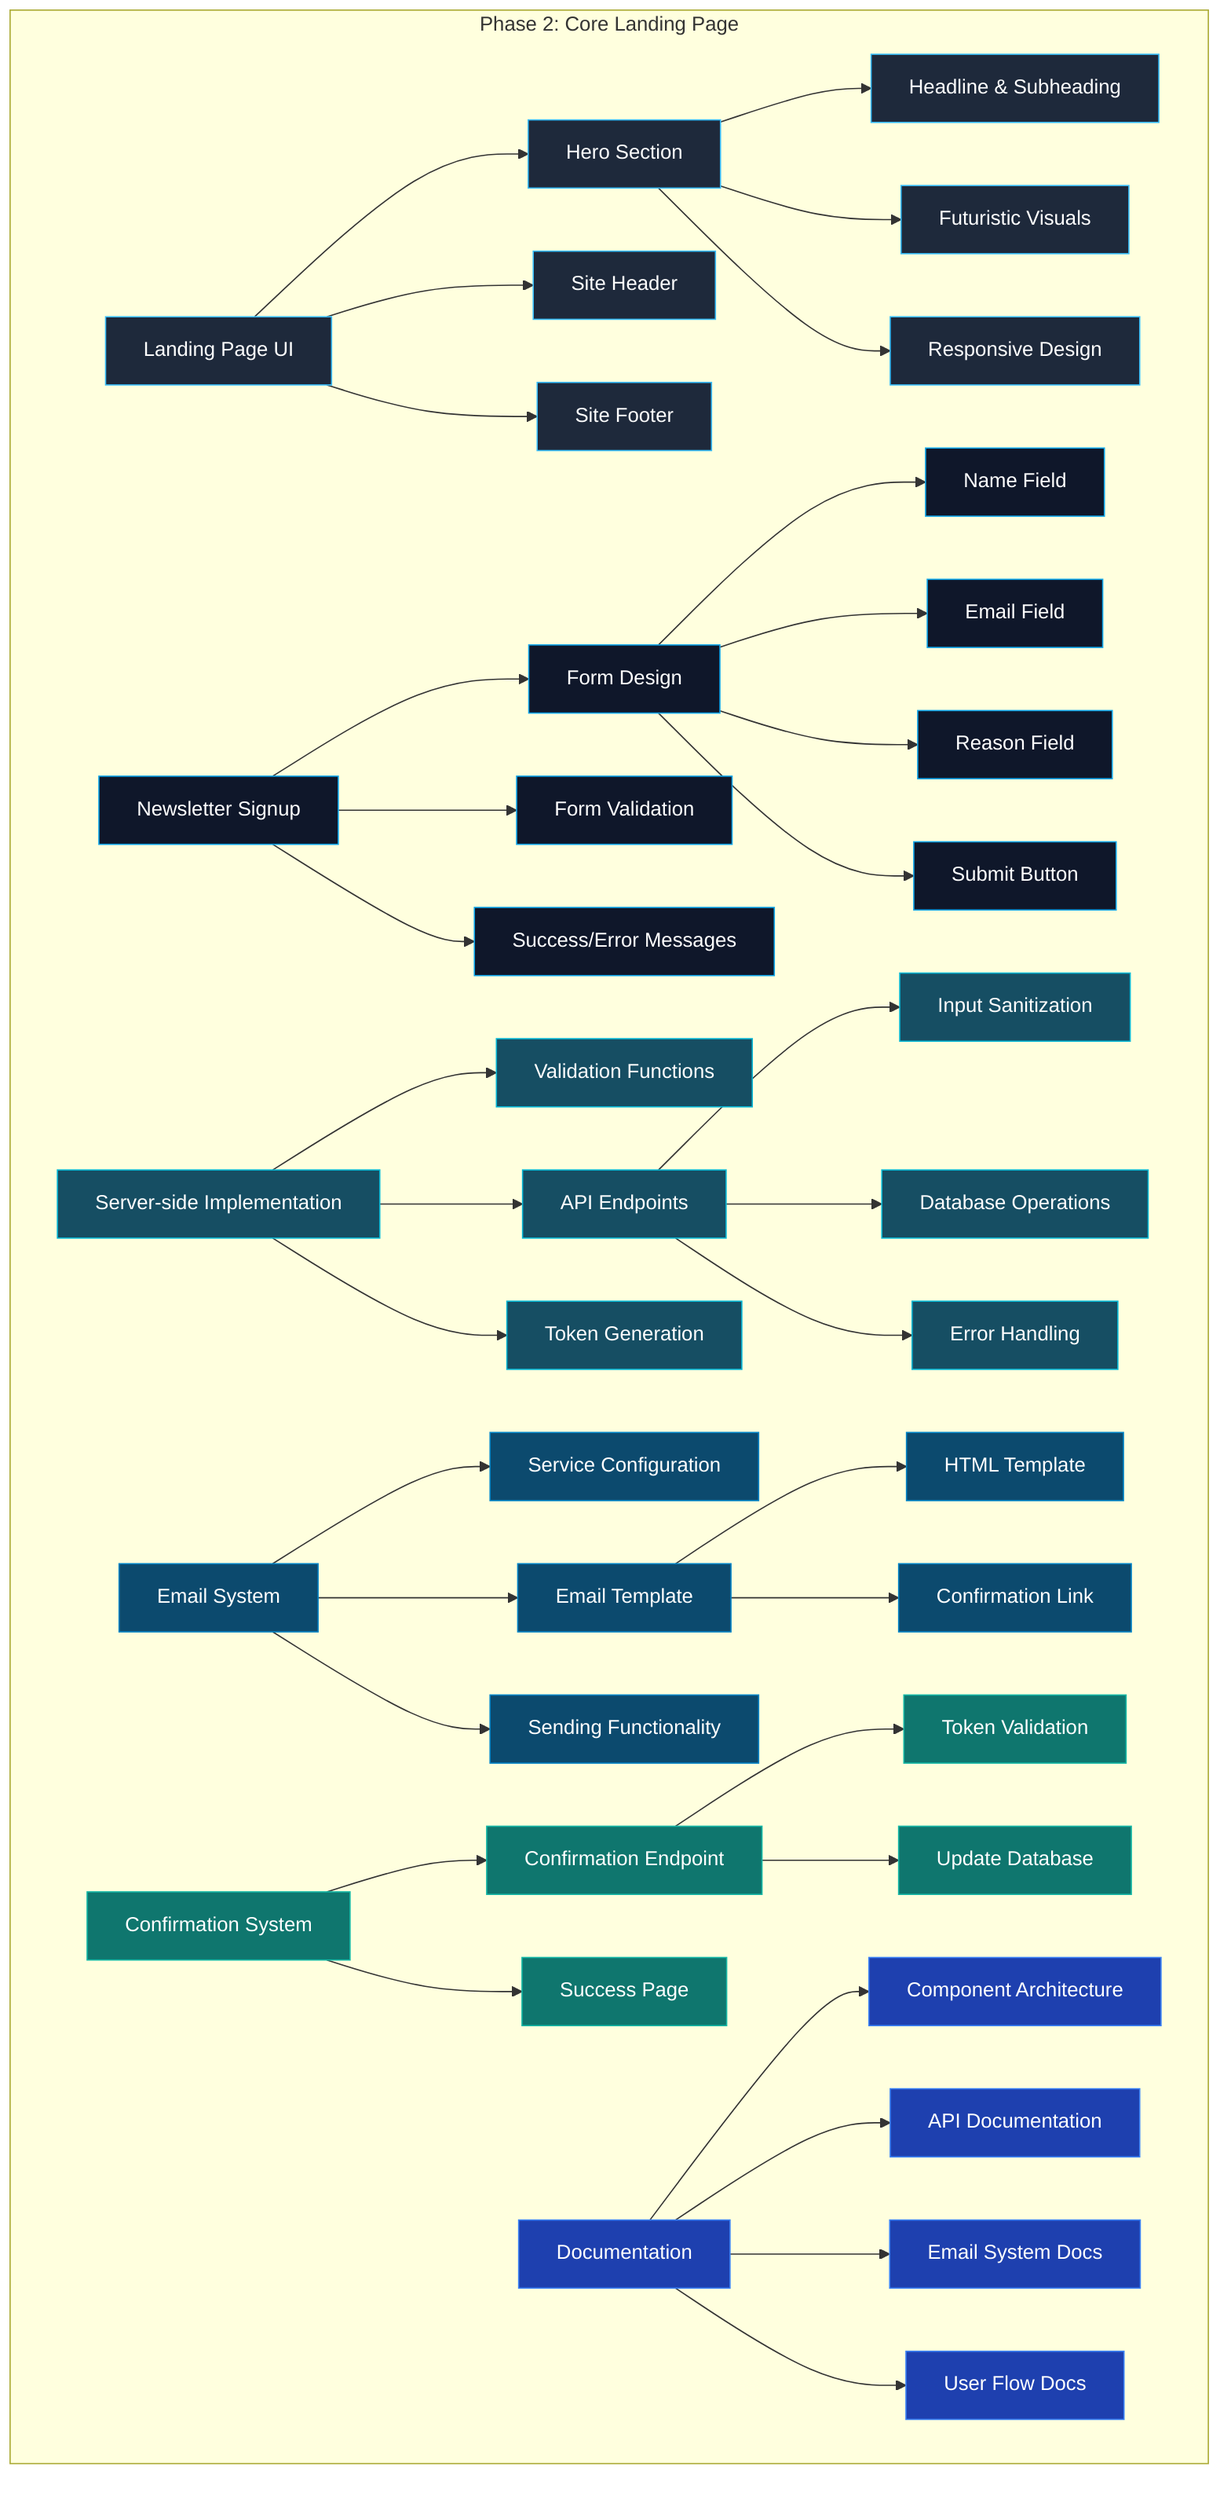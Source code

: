 flowchart TB
    subgraph "Phase 2: Core Landing Page"
        %% Landing Page UI
        A[Landing Page UI] --> B[Hero Section]
        A --> C[Site Header]
        A --> D[Site Footer]
        B --> B1[Headline & Subheading]
        B --> B2[Futuristic Visuals]
        B --> B3[Responsive Design]
        
        %% Newsletter Form
        E[Newsletter Signup] --> F[Form Design]
        E --> G[Form Validation]
        E --> H[Success/Error Messages]
        F --> F1[Name Field]
        F --> F2[Email Field]
        F --> F3[Reason Field]
        F --> F4[Submit Button]
        
        %% Server Implementation
        I[Server-side Implementation] --> J[Validation Functions]
        I --> K[API Endpoints]
        I --> L[Token Generation]
        K --> K1[Input Sanitization]
        K --> K2[Database Operations]
        K --> K3[Error Handling]
        
        %% Email System
        M[Email System] --> N[Service Configuration]
        M --> O[Email Template]
        M --> P[Sending Functionality]
        O --> O1[HTML Template]
        O --> O2[Confirmation Link]
        
        %% Confirmation
        Q[Confirmation System] --> R[Confirmation Endpoint]
        Q --> S[Success Page]
        R --> R1[Token Validation]
        R --> R2[Update Database]
        
        %% Documentation
        T[Documentation] --> U[Component Architecture]
        T --> V[API Documentation]
        T --> W[Email System Docs]
        T --> X[User Flow Docs]
    end
    
    %% Styling
    classDef ui fill:#1e293b,color:#fff,stroke:#38bdf8
    classDef form fill:#0f172a,color:#fff,stroke:#0ea5e9
    classDef server fill:#164e63,color:#fff,stroke:#06b6d4
    classDef email fill:#0c4a6e,color:#fff,stroke:#0284c7
    classDef confirm fill:#0f766e,color:#fff,stroke:#14b8a6
    classDef docs fill:#1e40af,color:#fff,stroke:#3b82f6
    
    class A,B,C,D,B1,B2,B3 ui
    class E,F,G,H,F1,F2,F3,F4 form
    class I,J,K,L,K1,K2,K3 server
    class M,N,O,P,O1,O2 email
    class Q,R,S,R1,R2 confirm
    class T,U,V,W,X docs